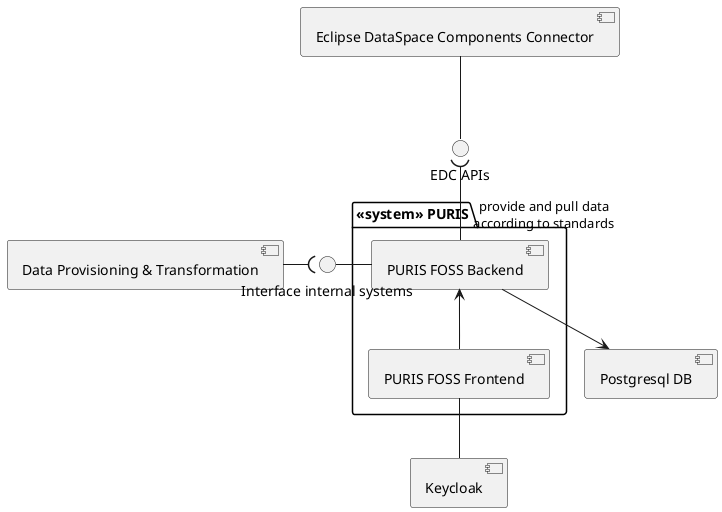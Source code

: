 @startuml
[Data Provisioning & Transformation] as data_prov
[Eclipse DataSpace Components Connector] as edc
[Postgresql DB] as postgres
[Keycloak] as idp

data_prov -( "Interface internal systems"
edc -- "EDC APIs"

package "<<system>> PURIS"{

  [PURIS FOSS Backend] as puris_backend
  [PURIS FOSS Frontend] as puris_frontend

  "EDC APIs" )-- "provide and pull data\naccording to standards" puris_backend
  "Interface internal systems" - puris_backend
  puris_backend <-- puris_frontend
  puris_frontend -- idp
  puris_backend --> postgres

}

@enduml
